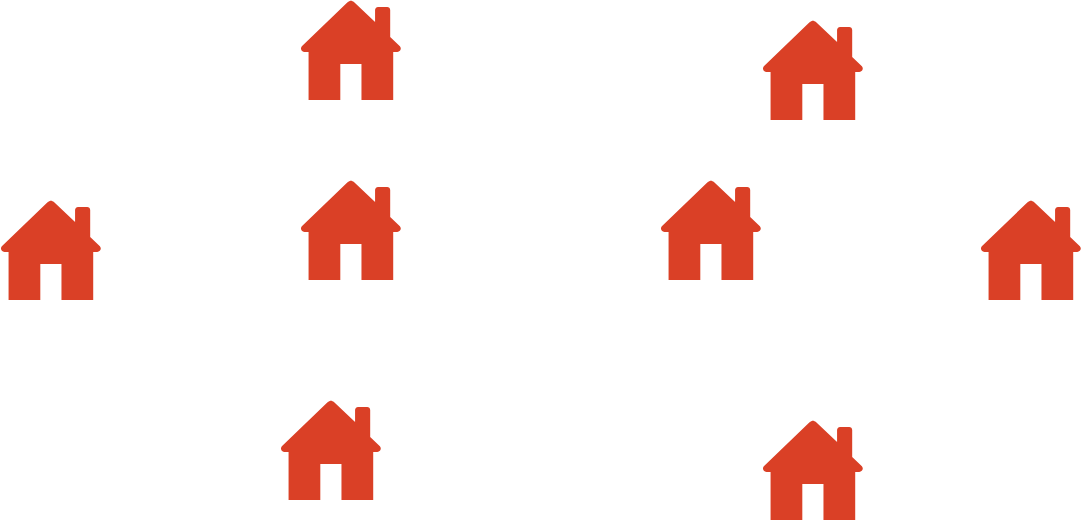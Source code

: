 <mxfile version="12.2.6" type="github" pages="1"><diagram id="lnvHPtoKEz7chR7b1oI2" name="Page-1"><mxGraphModel dx="748" dy="389" grid="1" gridSize="10" guides="1" tooltips="1" connect="1" arrows="1" fold="1" page="1" pageScale="1" pageWidth="827" pageHeight="1169" math="0" shadow="0"><root><mxCell id="0"/><mxCell id="1" parent="0"/><mxCell id="oYJkTVz_eWUKZaBhh7YY-1" value="" style="pointerEvents=1;shadow=0;dashed=0;html=1;strokeColor=none;labelPosition=center;verticalLabelPosition=bottom;verticalAlign=top;outlineConnect=0;align=center;shape=mxgraph.office.concepts.home;fillColor=#DA4026;" parent="1" vertex="1"><mxGeometry x="210" y="160" width="51" height="50" as="geometry"/></mxCell><mxCell id="oYJkTVz_eWUKZaBhh7YY-2" value="" style="pointerEvents=1;shadow=0;dashed=0;html=1;strokeColor=none;labelPosition=center;verticalLabelPosition=bottom;verticalAlign=top;outlineConnect=0;align=center;shape=mxgraph.office.concepts.home;fillColor=#DA4026;" parent="1" vertex="1"><mxGeometry x="390" y="160" width="51" height="50" as="geometry"/></mxCell><mxCell id="oYJkTVz_eWUKZaBhh7YY-3" value="" style="pointerEvents=1;shadow=0;dashed=0;html=1;strokeColor=none;labelPosition=center;verticalLabelPosition=bottom;verticalAlign=top;outlineConnect=0;align=center;shape=mxgraph.office.concepts.home;fillColor=#DA4026;" parent="1" vertex="1"><mxGeometry x="60" y="170" width="51" height="50" as="geometry"/></mxCell><mxCell id="oYJkTVz_eWUKZaBhh7YY-4" value="" style="pointerEvents=1;shadow=0;dashed=0;html=1;strokeColor=none;labelPosition=center;verticalLabelPosition=bottom;verticalAlign=top;outlineConnect=0;align=center;shape=mxgraph.office.concepts.home;fillColor=#DA4026;" parent="1" vertex="1"><mxGeometry x="200" y="270" width="51" height="50" as="geometry"/></mxCell><mxCell id="oYJkTVz_eWUKZaBhh7YY-5" value="" style="pointerEvents=1;shadow=0;dashed=0;html=1;strokeColor=none;labelPosition=center;verticalLabelPosition=bottom;verticalAlign=top;outlineConnect=0;align=center;shape=mxgraph.office.concepts.home;fillColor=#DA4026;" parent="1" vertex="1"><mxGeometry x="210" y="70" width="51" height="50" as="geometry"/></mxCell><mxCell id="oYJkTVz_eWUKZaBhh7YY-6" value="" style="pointerEvents=1;shadow=0;dashed=0;html=1;strokeColor=none;labelPosition=center;verticalLabelPosition=bottom;verticalAlign=top;outlineConnect=0;align=center;shape=mxgraph.office.concepts.home;fillColor=#DA4026;" parent="1" vertex="1"><mxGeometry x="550" y="170" width="51" height="50" as="geometry"/></mxCell><mxCell id="oYJkTVz_eWUKZaBhh7YY-7" value="" style="pointerEvents=1;shadow=0;dashed=0;html=1;strokeColor=none;labelPosition=center;verticalLabelPosition=bottom;verticalAlign=top;outlineConnect=0;align=center;shape=mxgraph.office.concepts.home;fillColor=#DA4026;" parent="1" vertex="1"><mxGeometry x="441" y="80" width="51" height="50" as="geometry"/></mxCell><mxCell id="oYJkTVz_eWUKZaBhh7YY-8" value="" style="pointerEvents=1;shadow=0;dashed=0;html=1;strokeColor=none;labelPosition=center;verticalLabelPosition=bottom;verticalAlign=top;outlineConnect=0;align=center;shape=mxgraph.office.concepts.home;fillColor=#DA4026;" parent="1" vertex="1"><mxGeometry x="441" y="280" width="51" height="50" as="geometry"/></mxCell></root></mxGraphModel></diagram></mxfile>